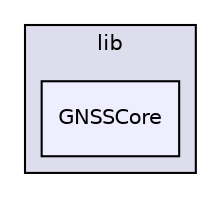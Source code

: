 digraph "GNSSCore" {
  compound=true
  node [ fontsize="10", fontname="Helvetica"];
  edge [ labelfontsize="10", labelfontname="Helvetica"];
  subgraph clusterdir_9f13e7e48b1dae88d68f6e470b94897e {
    graph [ bgcolor="#ddddee", pencolor="black", label="lib" fontname="Helvetica", fontsize="10", URL="dir_9f13e7e48b1dae88d68f6e470b94897e.html"]
  dir_bc5c44517bb1613852d64bb35a29f3a5 [shape=box, label="GNSSCore", style="filled", fillcolor="#eeeeff", pencolor="black", URL="dir_bc5c44517bb1613852d64bb35a29f3a5.html"];
  }
}
